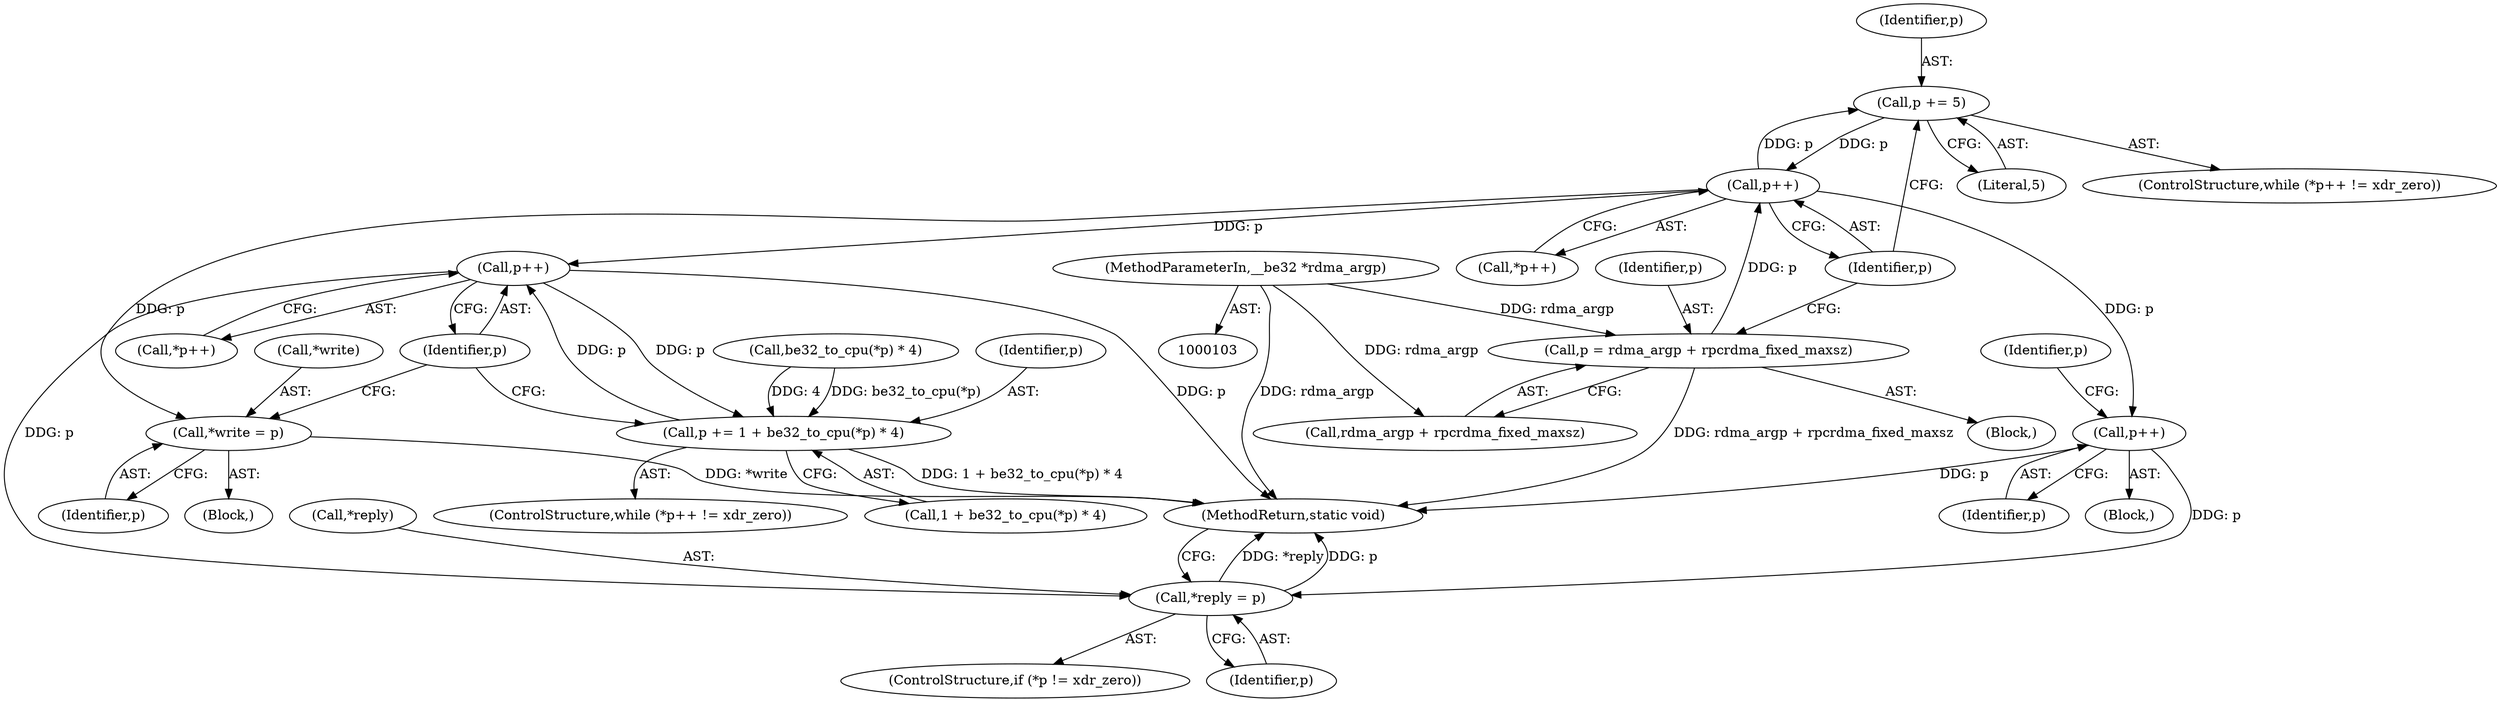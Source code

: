 digraph "0_linux_c70422f760c120480fee4de6c38804c72aa26bc1_37@pointer" {
"1000120" [label="(Call,p += 5)"];
"1000117" [label="(Call,p++)"];
"1000120" [label="(Call,p += 5)"];
"1000109" [label="(Call,p = rdma_argp + rpcrdma_fixed_maxsz)"];
"1000104" [label="(MethodParameterIn,__be32 *rdma_argp)"];
"1000129" [label="(Call,*write = p)"];
"1000136" [label="(Call,p++)"];
"1000139" [label="(Call,p += 1 + be32_to_cpu(*p) * 4)"];
"1000161" [label="(Call,*reply = p)"];
"1000154" [label="(Call,p++)"];
"1000122" [label="(Literal,5)"];
"1000156" [label="(ControlStructure,if (*p != xdr_zero))"];
"1000118" [label="(Identifier,p)"];
"1000141" [label="(Call,1 + be32_to_cpu(*p) * 4)"];
"1000143" [label="(Call,be32_to_cpu(*p) * 4)"];
"1000149" [label="(Block,)"];
"1000155" [label="(Identifier,p)"];
"1000130" [label="(Call,*write)"];
"1000162" [label="(Call,*reply)"];
"1000104" [label="(MethodParameterIn,__be32 *rdma_argp)"];
"1000111" [label="(Call,rdma_argp + rpcrdma_fixed_maxsz)"];
"1000110" [label="(Identifier,p)"];
"1000140" [label="(Identifier,p)"];
"1000135" [label="(Call,*p++)"];
"1000137" [label="(Identifier,p)"];
"1000116" [label="(Call,*p++)"];
"1000107" [label="(Block,)"];
"1000121" [label="(Identifier,p)"];
"1000133" [label="(ControlStructure,while (*p++ != xdr_zero))"];
"1000120" [label="(Call,p += 5)"];
"1000114" [label="(ControlStructure,while (*p++ != xdr_zero))"];
"1000159" [label="(Identifier,p)"];
"1000170" [label="(MethodReturn,static void)"];
"1000161" [label="(Call,*reply = p)"];
"1000136" [label="(Call,p++)"];
"1000117" [label="(Call,p++)"];
"1000164" [label="(Identifier,p)"];
"1000139" [label="(Call,p += 1 + be32_to_cpu(*p) * 4)"];
"1000129" [label="(Call,*write = p)"];
"1000109" [label="(Call,p = rdma_argp + rpcrdma_fixed_maxsz)"];
"1000132" [label="(Identifier,p)"];
"1000128" [label="(Block,)"];
"1000154" [label="(Call,p++)"];
"1000120" -> "1000114"  [label="AST: "];
"1000120" -> "1000122"  [label="CFG: "];
"1000121" -> "1000120"  [label="AST: "];
"1000122" -> "1000120"  [label="AST: "];
"1000118" -> "1000120"  [label="CFG: "];
"1000120" -> "1000117"  [label="DDG: p"];
"1000117" -> "1000120"  [label="DDG: p"];
"1000117" -> "1000116"  [label="AST: "];
"1000117" -> "1000118"  [label="CFG: "];
"1000118" -> "1000117"  [label="AST: "];
"1000116" -> "1000117"  [label="CFG: "];
"1000109" -> "1000117"  [label="DDG: p"];
"1000117" -> "1000129"  [label="DDG: p"];
"1000117" -> "1000136"  [label="DDG: p"];
"1000117" -> "1000154"  [label="DDG: p"];
"1000109" -> "1000107"  [label="AST: "];
"1000109" -> "1000111"  [label="CFG: "];
"1000110" -> "1000109"  [label="AST: "];
"1000111" -> "1000109"  [label="AST: "];
"1000118" -> "1000109"  [label="CFG: "];
"1000109" -> "1000170"  [label="DDG: rdma_argp + rpcrdma_fixed_maxsz"];
"1000104" -> "1000109"  [label="DDG: rdma_argp"];
"1000104" -> "1000103"  [label="AST: "];
"1000104" -> "1000170"  [label="DDG: rdma_argp"];
"1000104" -> "1000111"  [label="DDG: rdma_argp"];
"1000129" -> "1000128"  [label="AST: "];
"1000129" -> "1000132"  [label="CFG: "];
"1000130" -> "1000129"  [label="AST: "];
"1000132" -> "1000129"  [label="AST: "];
"1000137" -> "1000129"  [label="CFG: "];
"1000129" -> "1000170"  [label="DDG: *write"];
"1000136" -> "1000135"  [label="AST: "];
"1000136" -> "1000137"  [label="CFG: "];
"1000137" -> "1000136"  [label="AST: "];
"1000135" -> "1000136"  [label="CFG: "];
"1000136" -> "1000170"  [label="DDG: p"];
"1000139" -> "1000136"  [label="DDG: p"];
"1000136" -> "1000139"  [label="DDG: p"];
"1000136" -> "1000161"  [label="DDG: p"];
"1000139" -> "1000133"  [label="AST: "];
"1000139" -> "1000141"  [label="CFG: "];
"1000140" -> "1000139"  [label="AST: "];
"1000141" -> "1000139"  [label="AST: "];
"1000137" -> "1000139"  [label="CFG: "];
"1000139" -> "1000170"  [label="DDG: 1 + be32_to_cpu(*p) * 4"];
"1000143" -> "1000139"  [label="DDG: be32_to_cpu(*p)"];
"1000143" -> "1000139"  [label="DDG: 4"];
"1000161" -> "1000156"  [label="AST: "];
"1000161" -> "1000164"  [label="CFG: "];
"1000162" -> "1000161"  [label="AST: "];
"1000164" -> "1000161"  [label="AST: "];
"1000170" -> "1000161"  [label="CFG: "];
"1000161" -> "1000170"  [label="DDG: *reply"];
"1000161" -> "1000170"  [label="DDG: p"];
"1000154" -> "1000161"  [label="DDG: p"];
"1000154" -> "1000149"  [label="AST: "];
"1000154" -> "1000155"  [label="CFG: "];
"1000155" -> "1000154"  [label="AST: "];
"1000159" -> "1000154"  [label="CFG: "];
"1000154" -> "1000170"  [label="DDG: p"];
}
